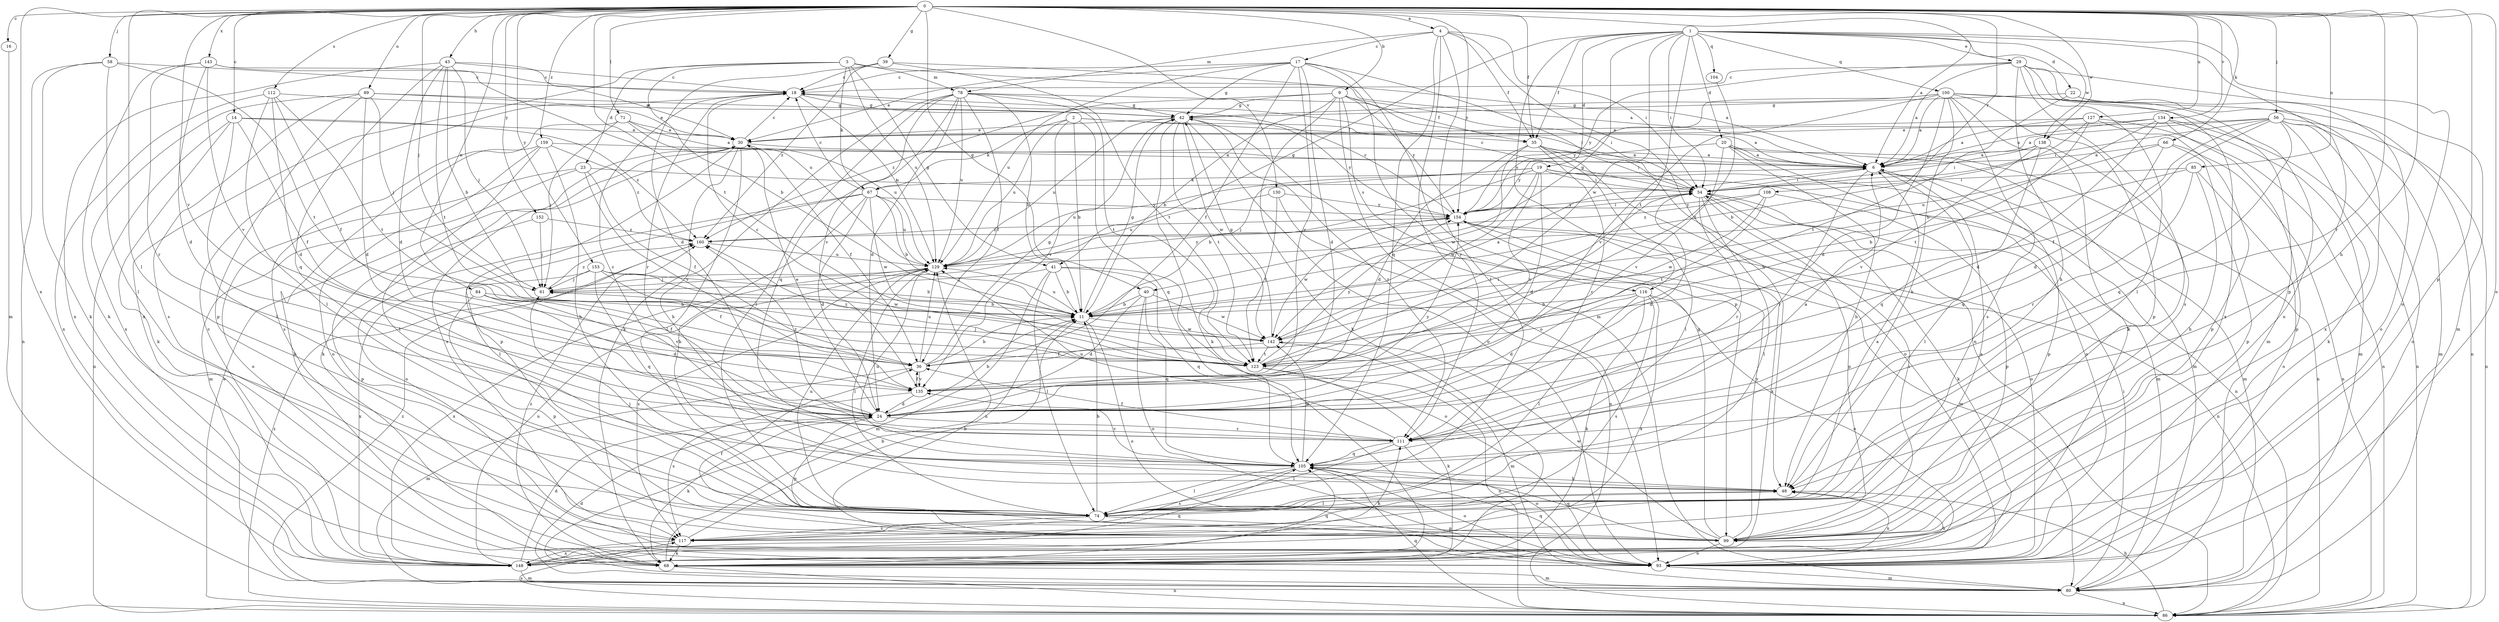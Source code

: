 strict digraph  {
0;
1;
2;
3;
4;
6;
9;
11;
14;
16;
17;
18;
19;
20;
22;
23;
24;
29;
30;
35;
36;
39;
40;
41;
42;
43;
48;
54;
56;
58;
61;
66;
67;
68;
71;
74;
78;
80;
84;
85;
86;
89;
93;
99;
100;
104;
105;
108;
111;
112;
116;
117;
123;
127;
129;
130;
134;
135;
138;
142;
143;
148;
152;
153;
154;
159;
160;
0 -> 4  [label=a];
0 -> 6  [label=a];
0 -> 9  [label=b];
0 -> 14  [label=c];
0 -> 16  [label=c];
0 -> 35  [label=f];
0 -> 39  [label=g];
0 -> 40  [label=g];
0 -> 43  [label=h];
0 -> 48  [label=h];
0 -> 56  [label=j];
0 -> 58  [label=j];
0 -> 61  [label=j];
0 -> 66  [label=k];
0 -> 71  [label=l];
0 -> 74  [label=l];
0 -> 84  [label=n];
0 -> 85  [label=n];
0 -> 89  [label=o];
0 -> 93  [label=o];
0 -> 99  [label=p];
0 -> 108  [label=r];
0 -> 111  [label=r];
0 -> 112  [label=s];
0 -> 123  [label=t];
0 -> 127  [label=u];
0 -> 130  [label=v];
0 -> 134  [label=v];
0 -> 135  [label=v];
0 -> 138  [label=w];
0 -> 143  [label=x];
0 -> 148  [label=x];
0 -> 152  [label=y];
0 -> 153  [label=y];
0 -> 154  [label=y];
0 -> 159  [label=z];
1 -> 19  [label=d];
1 -> 20  [label=d];
1 -> 22  [label=d];
1 -> 29  [label=e];
1 -> 35  [label=f];
1 -> 40  [label=g];
1 -> 41  [label=g];
1 -> 54  [label=i];
1 -> 93  [label=o];
1 -> 99  [label=p];
1 -> 100  [label=q];
1 -> 104  [label=q];
1 -> 116  [label=s];
1 -> 123  [label=t];
1 -> 138  [label=w];
1 -> 142  [label=w];
2 -> 6  [label=a];
2 -> 11  [label=b];
2 -> 35  [label=f];
2 -> 67  [label=k];
2 -> 105  [label=q];
2 -> 129  [label=u];
2 -> 135  [label=v];
3 -> 6  [label=a];
3 -> 11  [label=b];
3 -> 23  [label=d];
3 -> 41  [label=g];
3 -> 67  [label=k];
3 -> 78  [label=m];
3 -> 129  [label=u];
3 -> 148  [label=x];
4 -> 17  [label=c];
4 -> 35  [label=f];
4 -> 48  [label=h];
4 -> 54  [label=i];
4 -> 74  [label=l];
4 -> 78  [label=m];
4 -> 80  [label=m];
4 -> 105  [label=q];
6 -> 54  [label=i];
6 -> 67  [label=k];
6 -> 74  [label=l];
6 -> 80  [label=m];
6 -> 99  [label=p];
6 -> 111  [label=r];
9 -> 11  [label=b];
9 -> 35  [label=f];
9 -> 42  [label=g];
9 -> 54  [label=i];
9 -> 68  [label=k];
9 -> 93  [label=o];
9 -> 116  [label=s];
9 -> 154  [label=y];
9 -> 160  [label=z];
11 -> 6  [label=a];
11 -> 42  [label=g];
11 -> 93  [label=o];
11 -> 129  [label=u];
11 -> 142  [label=w];
14 -> 30  [label=e];
14 -> 36  [label=f];
14 -> 68  [label=k];
14 -> 74  [label=l];
14 -> 86  [label=n];
14 -> 160  [label=z];
16 -> 80  [label=m];
17 -> 18  [label=c];
17 -> 24  [label=d];
17 -> 30  [label=e];
17 -> 36  [label=f];
17 -> 42  [label=g];
17 -> 86  [label=n];
17 -> 99  [label=p];
17 -> 111  [label=r];
17 -> 129  [label=u];
17 -> 135  [label=v];
18 -> 42  [label=g];
18 -> 111  [label=r];
18 -> 129  [label=u];
19 -> 11  [label=b];
19 -> 24  [label=d];
19 -> 54  [label=i];
19 -> 61  [label=j];
19 -> 80  [label=m];
19 -> 86  [label=n];
19 -> 129  [label=u];
19 -> 135  [label=v];
19 -> 142  [label=w];
20 -> 6  [label=a];
20 -> 48  [label=h];
20 -> 80  [label=m];
20 -> 86  [label=n];
20 -> 93  [label=o];
20 -> 135  [label=v];
20 -> 154  [label=y];
22 -> 42  [label=g];
22 -> 93  [label=o];
22 -> 123  [label=t];
22 -> 148  [label=x];
23 -> 36  [label=f];
23 -> 54  [label=i];
23 -> 80  [label=m];
23 -> 93  [label=o];
23 -> 135  [label=v];
24 -> 11  [label=b];
24 -> 30  [label=e];
24 -> 68  [label=k];
24 -> 99  [label=p];
24 -> 111  [label=r];
24 -> 154  [label=y];
24 -> 160  [label=z];
29 -> 6  [label=a];
29 -> 18  [label=c];
29 -> 48  [label=h];
29 -> 74  [label=l];
29 -> 80  [label=m];
29 -> 93  [label=o];
29 -> 117  [label=s];
29 -> 148  [label=x];
29 -> 154  [label=y];
30 -> 6  [label=a];
30 -> 18  [label=c];
30 -> 36  [label=f];
30 -> 48  [label=h];
30 -> 68  [label=k];
30 -> 74  [label=l];
30 -> 99  [label=p];
30 -> 117  [label=s];
35 -> 6  [label=a];
35 -> 24  [label=d];
35 -> 54  [label=i];
35 -> 74  [label=l];
35 -> 93  [label=o];
35 -> 111  [label=r];
35 -> 142  [label=w];
36 -> 11  [label=b];
36 -> 42  [label=g];
36 -> 80  [label=m];
36 -> 129  [label=u];
36 -> 135  [label=v];
39 -> 6  [label=a];
39 -> 18  [label=c];
39 -> 24  [label=d];
39 -> 123  [label=t];
39 -> 160  [label=z];
40 -> 11  [label=b];
40 -> 24  [label=d];
40 -> 93  [label=o];
40 -> 105  [label=q];
40 -> 142  [label=w];
41 -> 11  [label=b];
41 -> 61  [label=j];
41 -> 74  [label=l];
41 -> 80  [label=m];
41 -> 93  [label=o];
41 -> 105  [label=q];
42 -> 30  [label=e];
42 -> 68  [label=k];
42 -> 93  [label=o];
42 -> 111  [label=r];
42 -> 123  [label=t];
42 -> 129  [label=u];
42 -> 142  [label=w];
42 -> 154  [label=y];
43 -> 11  [label=b];
43 -> 18  [label=c];
43 -> 24  [label=d];
43 -> 30  [label=e];
43 -> 61  [label=j];
43 -> 105  [label=q];
43 -> 123  [label=t];
43 -> 148  [label=x];
48 -> 74  [label=l];
48 -> 148  [label=x];
54 -> 18  [label=c];
54 -> 24  [label=d];
54 -> 68  [label=k];
54 -> 74  [label=l];
54 -> 93  [label=o];
54 -> 99  [label=p];
54 -> 111  [label=r];
54 -> 154  [label=y];
56 -> 6  [label=a];
56 -> 24  [label=d];
56 -> 30  [label=e];
56 -> 36  [label=f];
56 -> 54  [label=i];
56 -> 68  [label=k];
56 -> 80  [label=m];
56 -> 86  [label=n];
56 -> 93  [label=o];
56 -> 105  [label=q];
58 -> 18  [label=c];
58 -> 68  [label=k];
58 -> 74  [label=l];
58 -> 86  [label=n];
58 -> 123  [label=t];
61 -> 11  [label=b];
61 -> 160  [label=z];
66 -> 6  [label=a];
66 -> 86  [label=n];
66 -> 99  [label=p];
66 -> 105  [label=q];
66 -> 129  [label=u];
67 -> 11  [label=b];
67 -> 18  [label=c];
67 -> 24  [label=d];
67 -> 48  [label=h];
67 -> 74  [label=l];
67 -> 93  [label=o];
67 -> 129  [label=u];
67 -> 142  [label=w];
67 -> 154  [label=y];
68 -> 11  [label=b];
68 -> 80  [label=m];
68 -> 86  [label=n];
68 -> 105  [label=q];
68 -> 160  [label=z];
71 -> 6  [label=a];
71 -> 30  [label=e];
71 -> 61  [label=j];
71 -> 117  [label=s];
71 -> 129  [label=u];
74 -> 6  [label=a];
74 -> 11  [label=b];
74 -> 48  [label=h];
74 -> 61  [label=j];
74 -> 99  [label=p];
74 -> 117  [label=s];
74 -> 129  [label=u];
78 -> 11  [label=b];
78 -> 24  [label=d];
78 -> 36  [label=f];
78 -> 42  [label=g];
78 -> 54  [label=i];
78 -> 68  [label=k];
78 -> 74  [label=l];
78 -> 105  [label=q];
78 -> 123  [label=t];
78 -> 129  [label=u];
78 -> 135  [label=v];
80 -> 24  [label=d];
80 -> 54  [label=i];
80 -> 86  [label=n];
80 -> 160  [label=z];
84 -> 11  [label=b];
84 -> 24  [label=d];
84 -> 36  [label=f];
84 -> 99  [label=p];
84 -> 135  [label=v];
85 -> 11  [label=b];
85 -> 48  [label=h];
85 -> 54  [label=i];
85 -> 93  [label=o];
85 -> 111  [label=r];
86 -> 30  [label=e];
86 -> 48  [label=h];
86 -> 105  [label=q];
86 -> 117  [label=s];
86 -> 160  [label=z];
89 -> 24  [label=d];
89 -> 30  [label=e];
89 -> 42  [label=g];
89 -> 61  [label=j];
89 -> 99  [label=p];
89 -> 117  [label=s];
89 -> 148  [label=x];
93 -> 80  [label=m];
93 -> 105  [label=q];
93 -> 129  [label=u];
99 -> 36  [label=f];
99 -> 42  [label=g];
99 -> 54  [label=i];
99 -> 93  [label=o];
99 -> 105  [label=q];
99 -> 142  [label=w];
99 -> 154  [label=y];
100 -> 6  [label=a];
100 -> 24  [label=d];
100 -> 42  [label=g];
100 -> 48  [label=h];
100 -> 68  [label=k];
100 -> 80  [label=m];
100 -> 86  [label=n];
100 -> 99  [label=p];
100 -> 117  [label=s];
100 -> 135  [label=v];
100 -> 154  [label=y];
104 -> 123  [label=t];
105 -> 48  [label=h];
105 -> 74  [label=l];
105 -> 93  [label=o];
105 -> 117  [label=s];
105 -> 129  [label=u];
105 -> 135  [label=v];
105 -> 142  [label=w];
108 -> 99  [label=p];
108 -> 123  [label=t];
108 -> 142  [label=w];
108 -> 154  [label=y];
108 -> 160  [label=z];
111 -> 6  [label=a];
111 -> 18  [label=c];
111 -> 36  [label=f];
111 -> 74  [label=l];
111 -> 93  [label=o];
111 -> 105  [label=q];
111 -> 129  [label=u];
112 -> 24  [label=d];
112 -> 36  [label=f];
112 -> 42  [label=g];
112 -> 74  [label=l];
112 -> 123  [label=t];
112 -> 148  [label=x];
116 -> 11  [label=b];
116 -> 24  [label=d];
116 -> 68  [label=k];
116 -> 74  [label=l];
116 -> 93  [label=o];
116 -> 117  [label=s];
116 -> 148  [label=x];
117 -> 6  [label=a];
117 -> 11  [label=b];
117 -> 68  [label=k];
117 -> 148  [label=x];
123 -> 18  [label=c];
123 -> 54  [label=i];
123 -> 61  [label=j];
123 -> 68  [label=k];
123 -> 86  [label=n];
123 -> 154  [label=y];
123 -> 160  [label=z];
127 -> 6  [label=a];
127 -> 11  [label=b];
127 -> 30  [label=e];
127 -> 86  [label=n];
127 -> 99  [label=p];
127 -> 123  [label=t];
129 -> 61  [label=j];
129 -> 74  [label=l];
129 -> 117  [label=s];
129 -> 148  [label=x];
129 -> 154  [label=y];
130 -> 86  [label=n];
130 -> 123  [label=t];
130 -> 129  [label=u];
130 -> 154  [label=y];
134 -> 6  [label=a];
134 -> 11  [label=b];
134 -> 24  [label=d];
134 -> 30  [label=e];
134 -> 80  [label=m];
134 -> 86  [label=n];
134 -> 99  [label=p];
135 -> 24  [label=d];
135 -> 36  [label=f];
135 -> 117  [label=s];
138 -> 6  [label=a];
138 -> 54  [label=i];
138 -> 74  [label=l];
138 -> 105  [label=q];
138 -> 135  [label=v];
142 -> 36  [label=f];
142 -> 42  [label=g];
142 -> 80  [label=m];
142 -> 123  [label=t];
143 -> 18  [label=c];
143 -> 24  [label=d];
143 -> 68  [label=k];
143 -> 111  [label=r];
143 -> 129  [label=u];
143 -> 135  [label=v];
148 -> 18  [label=c];
148 -> 24  [label=d];
148 -> 48  [label=h];
148 -> 80  [label=m];
148 -> 105  [label=q];
148 -> 111  [label=r];
148 -> 129  [label=u];
152 -> 61  [label=j];
152 -> 99  [label=p];
152 -> 160  [label=z];
153 -> 11  [label=b];
153 -> 36  [label=f];
153 -> 61  [label=j];
153 -> 105  [label=q];
153 -> 142  [label=w];
153 -> 148  [label=x];
154 -> 18  [label=c];
154 -> 54  [label=i];
154 -> 80  [label=m];
154 -> 86  [label=n];
154 -> 142  [label=w];
154 -> 148  [label=x];
154 -> 160  [label=z];
159 -> 6  [label=a];
159 -> 48  [label=h];
159 -> 68  [label=k];
159 -> 74  [label=l];
159 -> 93  [label=o];
159 -> 160  [label=z];
160 -> 129  [label=u];
}
